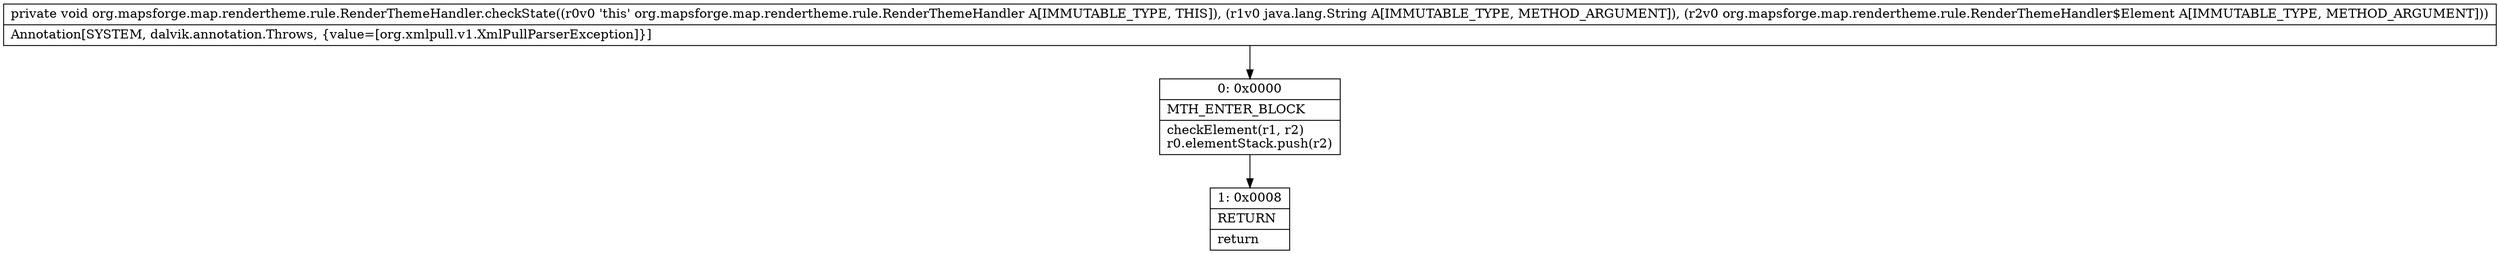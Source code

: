 digraph "CFG fororg.mapsforge.map.rendertheme.rule.RenderThemeHandler.checkState(Ljava\/lang\/String;Lorg\/mapsforge\/map\/rendertheme\/rule\/RenderThemeHandler$Element;)V" {
Node_0 [shape=record,label="{0\:\ 0x0000|MTH_ENTER_BLOCK\l|checkElement(r1, r2)\lr0.elementStack.push(r2)\l}"];
Node_1 [shape=record,label="{1\:\ 0x0008|RETURN\l|return\l}"];
MethodNode[shape=record,label="{private void org.mapsforge.map.rendertheme.rule.RenderThemeHandler.checkState((r0v0 'this' org.mapsforge.map.rendertheme.rule.RenderThemeHandler A[IMMUTABLE_TYPE, THIS]), (r1v0 java.lang.String A[IMMUTABLE_TYPE, METHOD_ARGUMENT]), (r2v0 org.mapsforge.map.rendertheme.rule.RenderThemeHandler$Element A[IMMUTABLE_TYPE, METHOD_ARGUMENT]))  | Annotation[SYSTEM, dalvik.annotation.Throws, \{value=[org.xmlpull.v1.XmlPullParserException]\}]\l}"];
MethodNode -> Node_0;
Node_0 -> Node_1;
}

